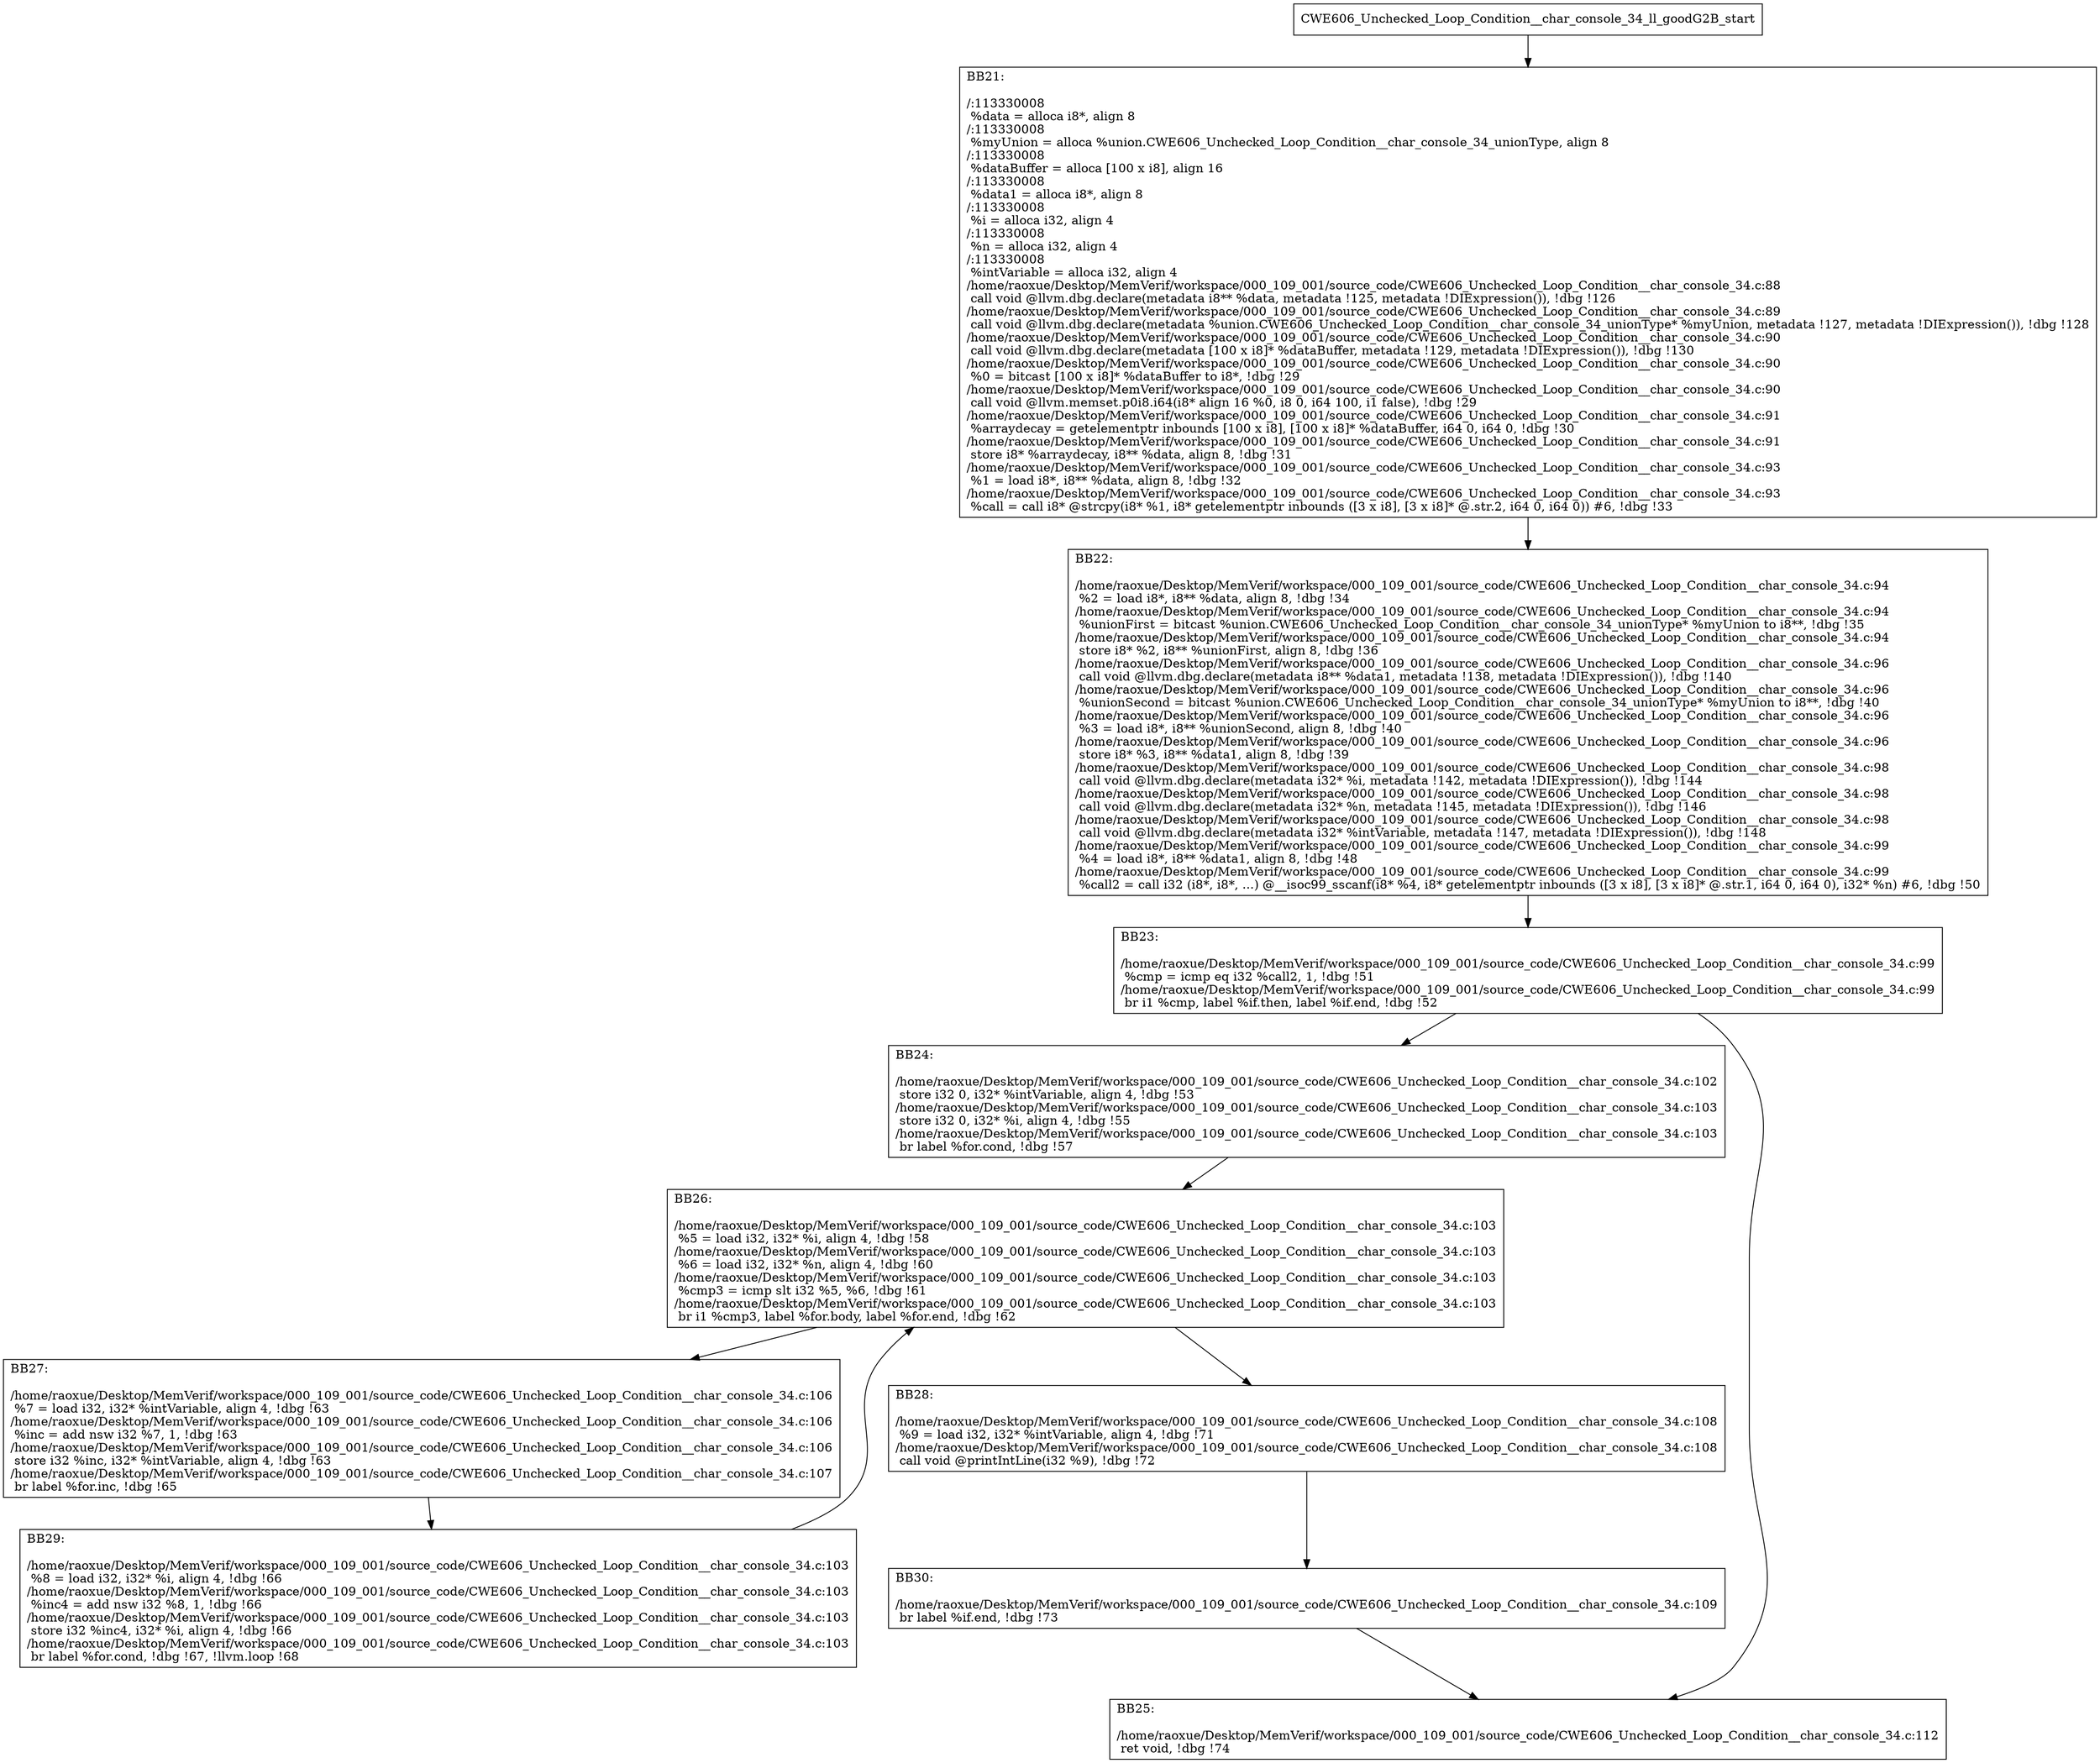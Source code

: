 digraph "CFG for'CWE606_Unchecked_Loop_Condition__char_console_34_ll_goodG2B' function" {
	BBCWE606_Unchecked_Loop_Condition__char_console_34_ll_goodG2B_start[shape=record,label="{CWE606_Unchecked_Loop_Condition__char_console_34_ll_goodG2B_start}"];
	BBCWE606_Unchecked_Loop_Condition__char_console_34_ll_goodG2B_start-> CWE606_Unchecked_Loop_Condition__char_console_34_ll_goodG2BBB21;
	CWE606_Unchecked_Loop_Condition__char_console_34_ll_goodG2BBB21 [shape=record, label="{BB21:\l\l/:113330008\l
  %data = alloca i8*, align 8\l
/:113330008\l
  %myUnion = alloca %union.CWE606_Unchecked_Loop_Condition__char_console_34_unionType, align 8\l
/:113330008\l
  %dataBuffer = alloca [100 x i8], align 16\l
/:113330008\l
  %data1 = alloca i8*, align 8\l
/:113330008\l
  %i = alloca i32, align 4\l
/:113330008\l
  %n = alloca i32, align 4\l
/:113330008\l
  %intVariable = alloca i32, align 4\l
/home/raoxue/Desktop/MemVerif/workspace/000_109_001/source_code/CWE606_Unchecked_Loop_Condition__char_console_34.c:88\l
  call void @llvm.dbg.declare(metadata i8** %data, metadata !125, metadata !DIExpression()), !dbg !126\l
/home/raoxue/Desktop/MemVerif/workspace/000_109_001/source_code/CWE606_Unchecked_Loop_Condition__char_console_34.c:89\l
  call void @llvm.dbg.declare(metadata %union.CWE606_Unchecked_Loop_Condition__char_console_34_unionType* %myUnion, metadata !127, metadata !DIExpression()), !dbg !128\l
/home/raoxue/Desktop/MemVerif/workspace/000_109_001/source_code/CWE606_Unchecked_Loop_Condition__char_console_34.c:90\l
  call void @llvm.dbg.declare(metadata [100 x i8]* %dataBuffer, metadata !129, metadata !DIExpression()), !dbg !130\l
/home/raoxue/Desktop/MemVerif/workspace/000_109_001/source_code/CWE606_Unchecked_Loop_Condition__char_console_34.c:90\l
  %0 = bitcast [100 x i8]* %dataBuffer to i8*, !dbg !29\l
/home/raoxue/Desktop/MemVerif/workspace/000_109_001/source_code/CWE606_Unchecked_Loop_Condition__char_console_34.c:90\l
  call void @llvm.memset.p0i8.i64(i8* align 16 %0, i8 0, i64 100, i1 false), !dbg !29\l
/home/raoxue/Desktop/MemVerif/workspace/000_109_001/source_code/CWE606_Unchecked_Loop_Condition__char_console_34.c:91\l
  %arraydecay = getelementptr inbounds [100 x i8], [100 x i8]* %dataBuffer, i64 0, i64 0, !dbg !30\l
/home/raoxue/Desktop/MemVerif/workspace/000_109_001/source_code/CWE606_Unchecked_Loop_Condition__char_console_34.c:91\l
  store i8* %arraydecay, i8** %data, align 8, !dbg !31\l
/home/raoxue/Desktop/MemVerif/workspace/000_109_001/source_code/CWE606_Unchecked_Loop_Condition__char_console_34.c:93\l
  %1 = load i8*, i8** %data, align 8, !dbg !32\l
/home/raoxue/Desktop/MemVerif/workspace/000_109_001/source_code/CWE606_Unchecked_Loop_Condition__char_console_34.c:93\l
  %call = call i8* @strcpy(i8* %1, i8* getelementptr inbounds ([3 x i8], [3 x i8]* @.str.2, i64 0, i64 0)) #6, !dbg !33\l
}"];
	CWE606_Unchecked_Loop_Condition__char_console_34_ll_goodG2BBB21-> CWE606_Unchecked_Loop_Condition__char_console_34_ll_goodG2BBB22;
	CWE606_Unchecked_Loop_Condition__char_console_34_ll_goodG2BBB22 [shape=record, label="{BB22:\l\l/home/raoxue/Desktop/MemVerif/workspace/000_109_001/source_code/CWE606_Unchecked_Loop_Condition__char_console_34.c:94\l
  %2 = load i8*, i8** %data, align 8, !dbg !34\l
/home/raoxue/Desktop/MemVerif/workspace/000_109_001/source_code/CWE606_Unchecked_Loop_Condition__char_console_34.c:94\l
  %unionFirst = bitcast %union.CWE606_Unchecked_Loop_Condition__char_console_34_unionType* %myUnion to i8**, !dbg !35\l
/home/raoxue/Desktop/MemVerif/workspace/000_109_001/source_code/CWE606_Unchecked_Loop_Condition__char_console_34.c:94\l
  store i8* %2, i8** %unionFirst, align 8, !dbg !36\l
/home/raoxue/Desktop/MemVerif/workspace/000_109_001/source_code/CWE606_Unchecked_Loop_Condition__char_console_34.c:96\l
  call void @llvm.dbg.declare(metadata i8** %data1, metadata !138, metadata !DIExpression()), !dbg !140\l
/home/raoxue/Desktop/MemVerif/workspace/000_109_001/source_code/CWE606_Unchecked_Loop_Condition__char_console_34.c:96\l
  %unionSecond = bitcast %union.CWE606_Unchecked_Loop_Condition__char_console_34_unionType* %myUnion to i8**, !dbg !40\l
/home/raoxue/Desktop/MemVerif/workspace/000_109_001/source_code/CWE606_Unchecked_Loop_Condition__char_console_34.c:96\l
  %3 = load i8*, i8** %unionSecond, align 8, !dbg !40\l
/home/raoxue/Desktop/MemVerif/workspace/000_109_001/source_code/CWE606_Unchecked_Loop_Condition__char_console_34.c:96\l
  store i8* %3, i8** %data1, align 8, !dbg !39\l
/home/raoxue/Desktop/MemVerif/workspace/000_109_001/source_code/CWE606_Unchecked_Loop_Condition__char_console_34.c:98\l
  call void @llvm.dbg.declare(metadata i32* %i, metadata !142, metadata !DIExpression()), !dbg !144\l
/home/raoxue/Desktop/MemVerif/workspace/000_109_001/source_code/CWE606_Unchecked_Loop_Condition__char_console_34.c:98\l
  call void @llvm.dbg.declare(metadata i32* %n, metadata !145, metadata !DIExpression()), !dbg !146\l
/home/raoxue/Desktop/MemVerif/workspace/000_109_001/source_code/CWE606_Unchecked_Loop_Condition__char_console_34.c:98\l
  call void @llvm.dbg.declare(metadata i32* %intVariable, metadata !147, metadata !DIExpression()), !dbg !148\l
/home/raoxue/Desktop/MemVerif/workspace/000_109_001/source_code/CWE606_Unchecked_Loop_Condition__char_console_34.c:99\l
  %4 = load i8*, i8** %data1, align 8, !dbg !48\l
/home/raoxue/Desktop/MemVerif/workspace/000_109_001/source_code/CWE606_Unchecked_Loop_Condition__char_console_34.c:99\l
  %call2 = call i32 (i8*, i8*, ...) @__isoc99_sscanf(i8* %4, i8* getelementptr inbounds ([3 x i8], [3 x i8]* @.str.1, i64 0, i64 0), i32* %n) #6, !dbg !50\l
}"];
	CWE606_Unchecked_Loop_Condition__char_console_34_ll_goodG2BBB22-> CWE606_Unchecked_Loop_Condition__char_console_34_ll_goodG2BBB23;
	CWE606_Unchecked_Loop_Condition__char_console_34_ll_goodG2BBB23 [shape=record, label="{BB23:\l\l/home/raoxue/Desktop/MemVerif/workspace/000_109_001/source_code/CWE606_Unchecked_Loop_Condition__char_console_34.c:99\l
  %cmp = icmp eq i32 %call2, 1, !dbg !51\l
/home/raoxue/Desktop/MemVerif/workspace/000_109_001/source_code/CWE606_Unchecked_Loop_Condition__char_console_34.c:99\l
  br i1 %cmp, label %if.then, label %if.end, !dbg !52\l
}"];
	CWE606_Unchecked_Loop_Condition__char_console_34_ll_goodG2BBB23-> CWE606_Unchecked_Loop_Condition__char_console_34_ll_goodG2BBB24;
	CWE606_Unchecked_Loop_Condition__char_console_34_ll_goodG2BBB23-> CWE606_Unchecked_Loop_Condition__char_console_34_ll_goodG2BBB25;
	CWE606_Unchecked_Loop_Condition__char_console_34_ll_goodG2BBB24 [shape=record, label="{BB24:\l\l/home/raoxue/Desktop/MemVerif/workspace/000_109_001/source_code/CWE606_Unchecked_Loop_Condition__char_console_34.c:102\l
  store i32 0, i32* %intVariable, align 4, !dbg !53\l
/home/raoxue/Desktop/MemVerif/workspace/000_109_001/source_code/CWE606_Unchecked_Loop_Condition__char_console_34.c:103\l
  store i32 0, i32* %i, align 4, !dbg !55\l
/home/raoxue/Desktop/MemVerif/workspace/000_109_001/source_code/CWE606_Unchecked_Loop_Condition__char_console_34.c:103\l
  br label %for.cond, !dbg !57\l
}"];
	CWE606_Unchecked_Loop_Condition__char_console_34_ll_goodG2BBB24-> CWE606_Unchecked_Loop_Condition__char_console_34_ll_goodG2BBB26;
	CWE606_Unchecked_Loop_Condition__char_console_34_ll_goodG2BBB26 [shape=record, label="{BB26:\l\l/home/raoxue/Desktop/MemVerif/workspace/000_109_001/source_code/CWE606_Unchecked_Loop_Condition__char_console_34.c:103\l
  %5 = load i32, i32* %i, align 4, !dbg !58\l
/home/raoxue/Desktop/MemVerif/workspace/000_109_001/source_code/CWE606_Unchecked_Loop_Condition__char_console_34.c:103\l
  %6 = load i32, i32* %n, align 4, !dbg !60\l
/home/raoxue/Desktop/MemVerif/workspace/000_109_001/source_code/CWE606_Unchecked_Loop_Condition__char_console_34.c:103\l
  %cmp3 = icmp slt i32 %5, %6, !dbg !61\l
/home/raoxue/Desktop/MemVerif/workspace/000_109_001/source_code/CWE606_Unchecked_Loop_Condition__char_console_34.c:103\l
  br i1 %cmp3, label %for.body, label %for.end, !dbg !62\l
}"];
	CWE606_Unchecked_Loop_Condition__char_console_34_ll_goodG2BBB26-> CWE606_Unchecked_Loop_Condition__char_console_34_ll_goodG2BBB27;
	CWE606_Unchecked_Loop_Condition__char_console_34_ll_goodG2BBB26-> CWE606_Unchecked_Loop_Condition__char_console_34_ll_goodG2BBB28;
	CWE606_Unchecked_Loop_Condition__char_console_34_ll_goodG2BBB27 [shape=record, label="{BB27:\l\l/home/raoxue/Desktop/MemVerif/workspace/000_109_001/source_code/CWE606_Unchecked_Loop_Condition__char_console_34.c:106\l
  %7 = load i32, i32* %intVariable, align 4, !dbg !63\l
/home/raoxue/Desktop/MemVerif/workspace/000_109_001/source_code/CWE606_Unchecked_Loop_Condition__char_console_34.c:106\l
  %inc = add nsw i32 %7, 1, !dbg !63\l
/home/raoxue/Desktop/MemVerif/workspace/000_109_001/source_code/CWE606_Unchecked_Loop_Condition__char_console_34.c:106\l
  store i32 %inc, i32* %intVariable, align 4, !dbg !63\l
/home/raoxue/Desktop/MemVerif/workspace/000_109_001/source_code/CWE606_Unchecked_Loop_Condition__char_console_34.c:107\l
  br label %for.inc, !dbg !65\l
}"];
	CWE606_Unchecked_Loop_Condition__char_console_34_ll_goodG2BBB27-> CWE606_Unchecked_Loop_Condition__char_console_34_ll_goodG2BBB29;
	CWE606_Unchecked_Loop_Condition__char_console_34_ll_goodG2BBB29 [shape=record, label="{BB29:\l\l/home/raoxue/Desktop/MemVerif/workspace/000_109_001/source_code/CWE606_Unchecked_Loop_Condition__char_console_34.c:103\l
  %8 = load i32, i32* %i, align 4, !dbg !66\l
/home/raoxue/Desktop/MemVerif/workspace/000_109_001/source_code/CWE606_Unchecked_Loop_Condition__char_console_34.c:103\l
  %inc4 = add nsw i32 %8, 1, !dbg !66\l
/home/raoxue/Desktop/MemVerif/workspace/000_109_001/source_code/CWE606_Unchecked_Loop_Condition__char_console_34.c:103\l
  store i32 %inc4, i32* %i, align 4, !dbg !66\l
/home/raoxue/Desktop/MemVerif/workspace/000_109_001/source_code/CWE606_Unchecked_Loop_Condition__char_console_34.c:103\l
  br label %for.cond, !dbg !67, !llvm.loop !68\l
}"];
	CWE606_Unchecked_Loop_Condition__char_console_34_ll_goodG2BBB29-> CWE606_Unchecked_Loop_Condition__char_console_34_ll_goodG2BBB26;
	CWE606_Unchecked_Loop_Condition__char_console_34_ll_goodG2BBB28 [shape=record, label="{BB28:\l\l/home/raoxue/Desktop/MemVerif/workspace/000_109_001/source_code/CWE606_Unchecked_Loop_Condition__char_console_34.c:108\l
  %9 = load i32, i32* %intVariable, align 4, !dbg !71\l
/home/raoxue/Desktop/MemVerif/workspace/000_109_001/source_code/CWE606_Unchecked_Loop_Condition__char_console_34.c:108\l
  call void @printIntLine(i32 %9), !dbg !72\l
}"];
	CWE606_Unchecked_Loop_Condition__char_console_34_ll_goodG2BBB28-> CWE606_Unchecked_Loop_Condition__char_console_34_ll_goodG2BBB30;
	CWE606_Unchecked_Loop_Condition__char_console_34_ll_goodG2BBB30 [shape=record, label="{BB30:\l\l/home/raoxue/Desktop/MemVerif/workspace/000_109_001/source_code/CWE606_Unchecked_Loop_Condition__char_console_34.c:109\l
  br label %if.end, !dbg !73\l
}"];
	CWE606_Unchecked_Loop_Condition__char_console_34_ll_goodG2BBB30-> CWE606_Unchecked_Loop_Condition__char_console_34_ll_goodG2BBB25;
	CWE606_Unchecked_Loop_Condition__char_console_34_ll_goodG2BBB25 [shape=record, label="{BB25:\l\l/home/raoxue/Desktop/MemVerif/workspace/000_109_001/source_code/CWE606_Unchecked_Loop_Condition__char_console_34.c:112\l
  ret void, !dbg !74\l
}"];
}
